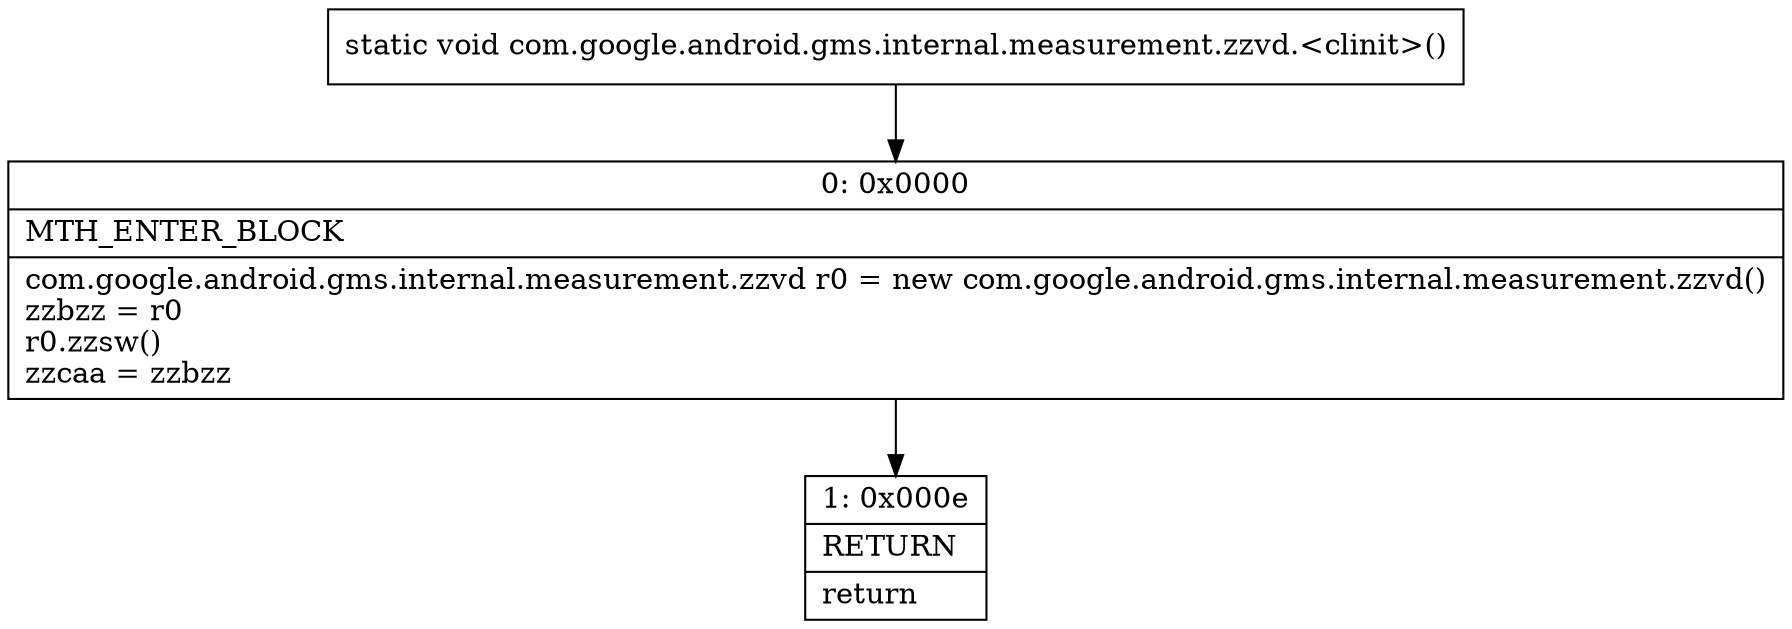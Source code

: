 digraph "CFG forcom.google.android.gms.internal.measurement.zzvd.\<clinit\>()V" {
Node_0 [shape=record,label="{0\:\ 0x0000|MTH_ENTER_BLOCK\l|com.google.android.gms.internal.measurement.zzvd r0 = new com.google.android.gms.internal.measurement.zzvd()\lzzbzz = r0\lr0.zzsw()\lzzcaa = zzbzz\l}"];
Node_1 [shape=record,label="{1\:\ 0x000e|RETURN\l|return\l}"];
MethodNode[shape=record,label="{static void com.google.android.gms.internal.measurement.zzvd.\<clinit\>() }"];
MethodNode -> Node_0;
Node_0 -> Node_1;
}


